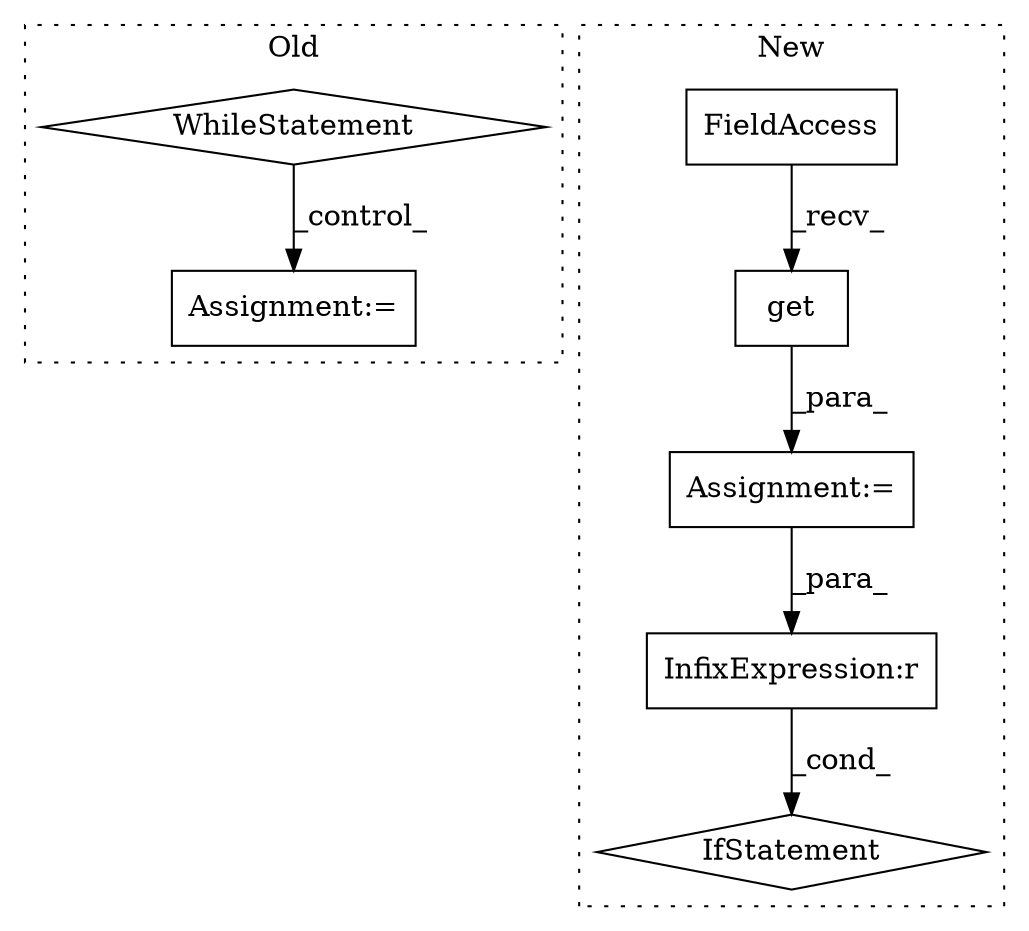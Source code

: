digraph G {
subgraph cluster0 {
1 [label="WhileStatement" a="61" s="2583,2616" l="7,2" shape="diamond"];
4 [label="Assignment:=" a="7" s="2693" l="1" shape="box"];
label = "Old";
style="dotted";
}
subgraph cluster1 {
2 [label="get" a="32" s="1730,1762" l="4,1" shape="box"];
3 [label="Assignment:=" a="7" s="1717" l="1" shape="box"];
5 [label="FieldAccess" a="22" s="1718" l="11" shape="box"];
6 [label="IfStatement" a="25" s="1804,1829" l="4,2" shape="diamond"];
7 [label="InfixExpression:r" a="27" s="1821" l="4" shape="box"];
label = "New";
style="dotted";
}
1 -> 4 [label="_control_"];
2 -> 3 [label="_para_"];
3 -> 7 [label="_para_"];
5 -> 2 [label="_recv_"];
7 -> 6 [label="_cond_"];
}